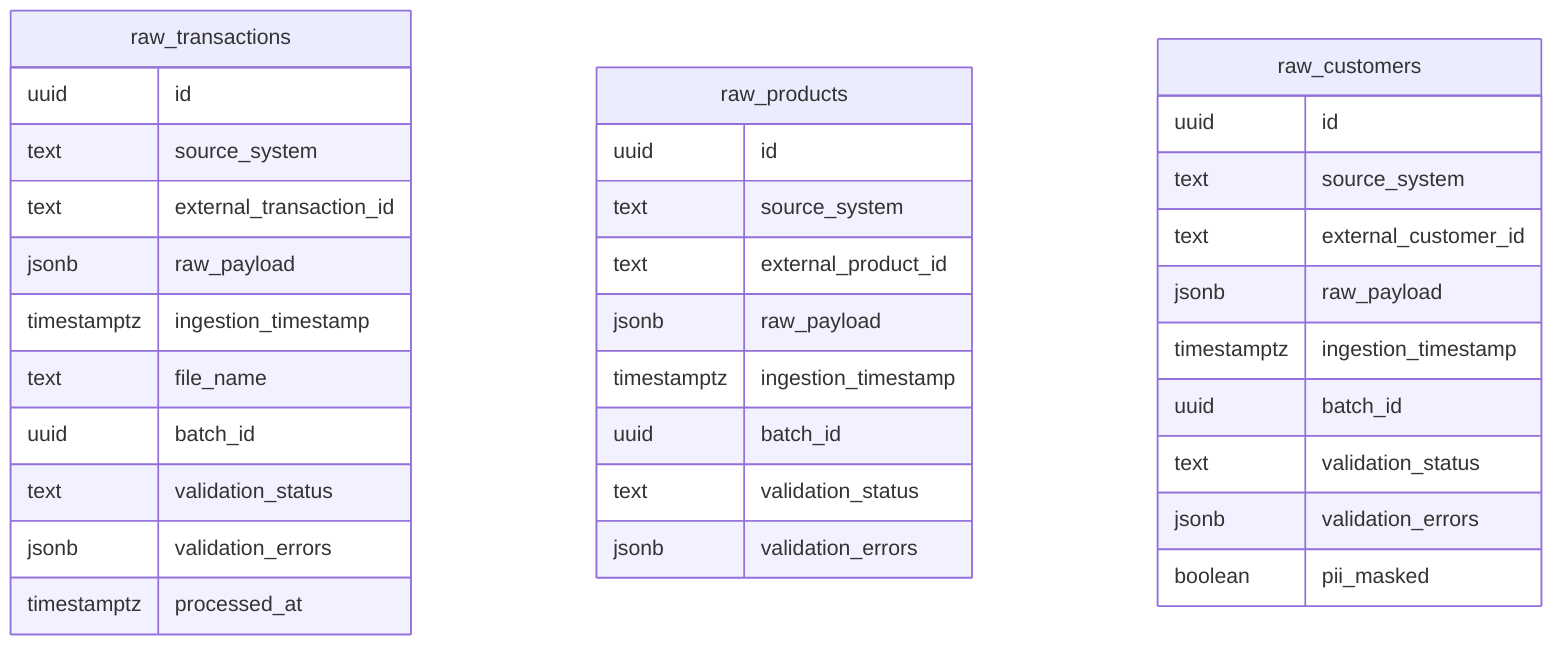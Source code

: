 erDiagram
    %% BRONZE LAYER - Scout Analytics Platform
    raw_transactions {
        uuid id
        text source_system
        text external_transaction_id
        jsonb raw_payload
        timestamptz ingestion_timestamp
        text file_name
        uuid batch_id
        text validation_status
        jsonb validation_errors
        timestamptz processed_at
    }
    raw_products {
        uuid id
        text source_system
        text external_product_id
        jsonb raw_payload
        timestamptz ingestion_timestamp
        uuid batch_id
        text validation_status
        jsonb validation_errors
    }
    raw_customers {
        uuid id
        text source_system
        text external_customer_id
        jsonb raw_payload
        timestamptz ingestion_timestamp
        uuid batch_id
        text validation_status
        jsonb validation_errors
        boolean pii_masked
    }